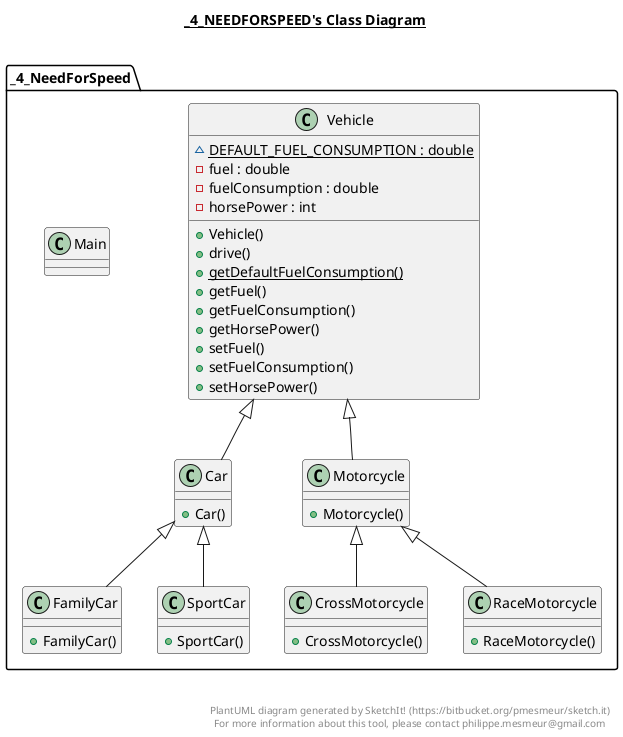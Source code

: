@startuml

title ___4_NEEDFORSPEED's Class Diagram__\n

  namespace _4_NeedForSpeed {
    class _4_NeedForSpeed.Car {
        + Car()
    }
  }
  

  namespace _4_NeedForSpeed {
    class _4_NeedForSpeed.CrossMotorcycle {
        + CrossMotorcycle()
    }
  }
  

  namespace _4_NeedForSpeed {
    class _4_NeedForSpeed.FamilyCar {
        + FamilyCar()
    }
  }
  

  namespace _4_NeedForSpeed {
    class _4_NeedForSpeed.Main {
    }
  }
  

  namespace _4_NeedForSpeed {
    class _4_NeedForSpeed.Motorcycle {
        + Motorcycle()
    }
  }
  

  namespace _4_NeedForSpeed {
    class _4_NeedForSpeed.RaceMotorcycle {
        + RaceMotorcycle()
    }
  }
  

  namespace _4_NeedForSpeed {
    class _4_NeedForSpeed.SportCar {
        + SportCar()
    }
  }
  

  namespace _4_NeedForSpeed {
    class _4_NeedForSpeed.Vehicle {
        {static} ~ DEFAULT_FUEL_CONSUMPTION : double
        - fuel : double
        - fuelConsumption : double
        - horsePower : int
        + Vehicle()
        + drive()
        {static} + getDefaultFuelConsumption()
        + getFuel()
        + getFuelConsumption()
        + getHorsePower()
        + setFuel()
        + setFuelConsumption()
        + setHorsePower()
    }
  }
  

  _4_NeedForSpeed.Car -up-|> _4_NeedForSpeed.Vehicle
  _4_NeedForSpeed.CrossMotorcycle -up-|> _4_NeedForSpeed.Motorcycle
  _4_NeedForSpeed.FamilyCar -up-|> _4_NeedForSpeed.Car
  _4_NeedForSpeed.Motorcycle -up-|> _4_NeedForSpeed.Vehicle
  _4_NeedForSpeed.RaceMotorcycle -up-|> _4_NeedForSpeed.Motorcycle
  _4_NeedForSpeed.SportCar -up-|> _4_NeedForSpeed.Car


right footer


PlantUML diagram generated by SketchIt! (https://bitbucket.org/pmesmeur/sketch.it)
For more information about this tool, please contact philippe.mesmeur@gmail.com
endfooter

@enduml
